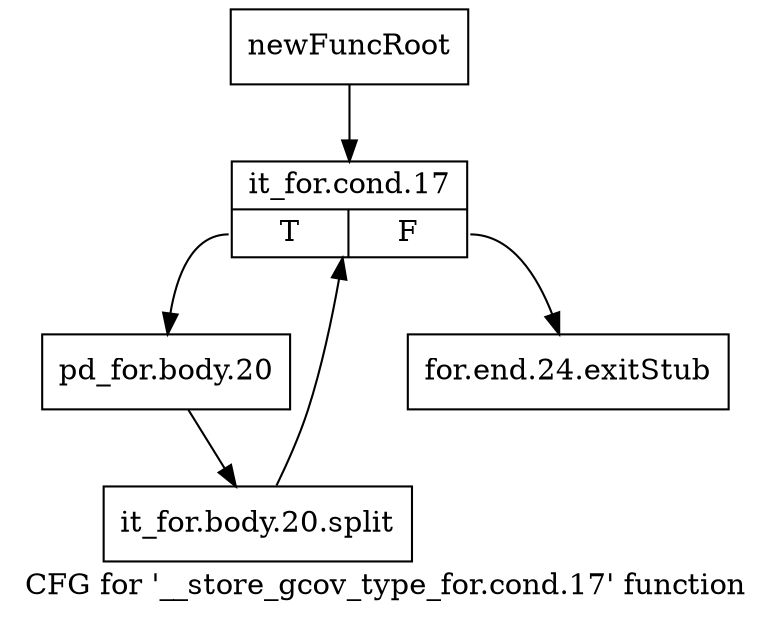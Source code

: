 digraph "CFG for '__store_gcov_type_for.cond.17' function" {
	label="CFG for '__store_gcov_type_for.cond.17' function";

	Node0xb7d4700 [shape=record,label="{newFuncRoot}"];
	Node0xb7d4700 -> Node0xb7d47a0;
	Node0xb7d4750 [shape=record,label="{for.end.24.exitStub}"];
	Node0xb7d47a0 [shape=record,label="{it_for.cond.17|{<s0>T|<s1>F}}"];
	Node0xb7d47a0:s0 -> Node0xb7d47f0;
	Node0xb7d47a0:s1 -> Node0xb7d4750;
	Node0xb7d47f0 [shape=record,label="{pd_for.body.20}"];
	Node0xb7d47f0 -> Node0xf7751b0;
	Node0xf7751b0 [shape=record,label="{it_for.body.20.split}"];
	Node0xf7751b0 -> Node0xb7d47a0;
}
